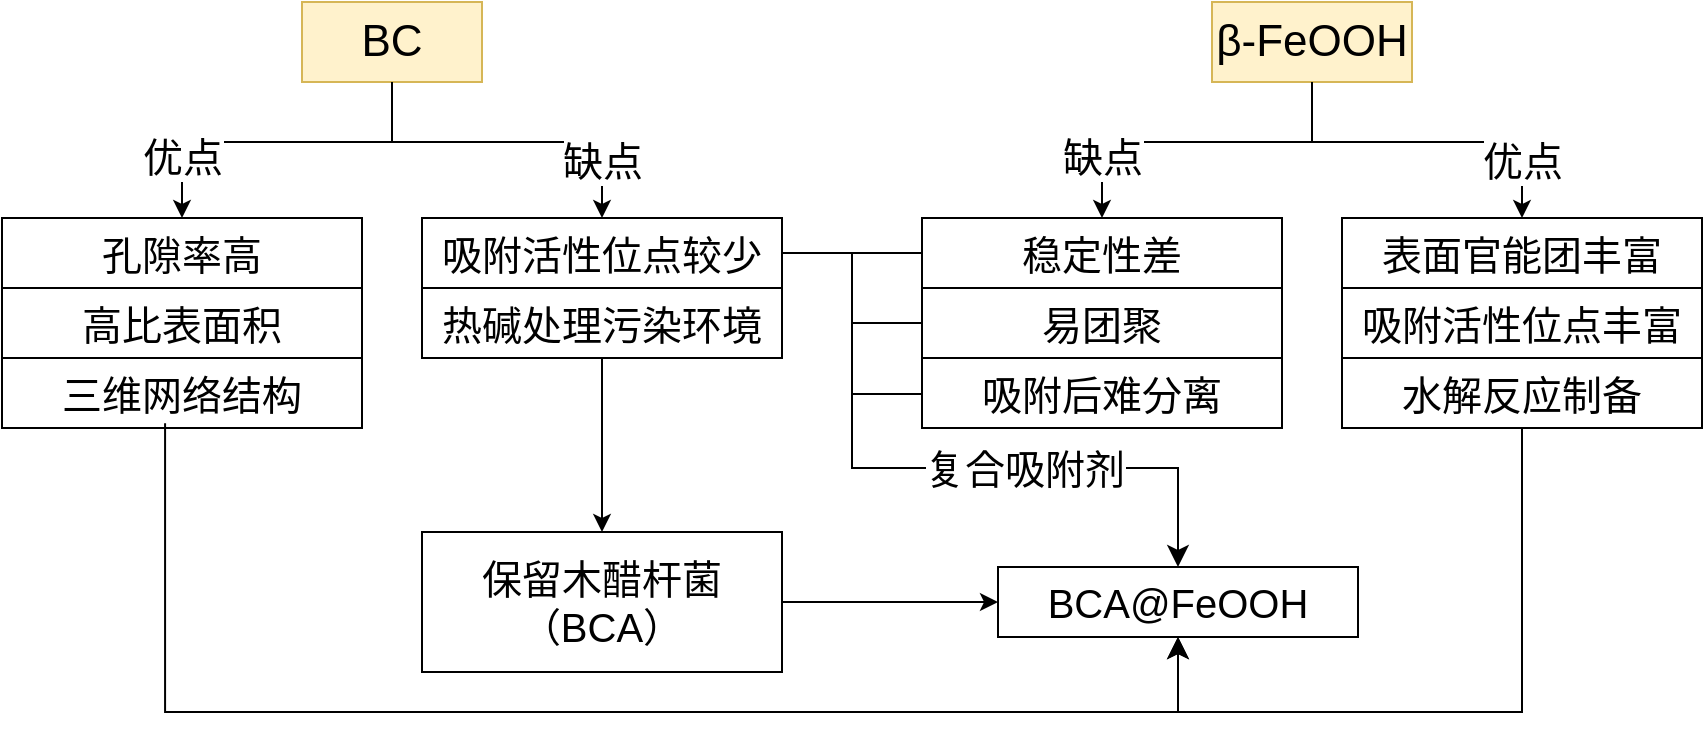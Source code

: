 <mxfile version="27.0.6">
  <diagram name="Page-1" id="lwQXRpGHXBCCs9l4Dj0U">
    <mxGraphModel dx="1603" dy="935" grid="0" gridSize="10" guides="1" tooltips="1" connect="1" arrows="1" fold="1" page="1" pageScale="1" pageWidth="850" pageHeight="1100" math="0" shadow="0">
      <root>
        <mxCell id="0" />
        <mxCell id="1" parent="0" />
        <mxCell id="SA-Ay3tSNWgj5w2SH-CG-1" value="&lt;font style=&quot;font-size: 22px;&quot;&gt;BC&lt;/font&gt;" style="rounded=0;whiteSpace=wrap;html=1;fillColor=#fff2cc;strokeColor=#d6b656;" vertex="1" parent="1">
          <mxGeometry x="200" y="90" width="90" height="40" as="geometry" />
        </mxCell>
        <mxCell id="SA-Ay3tSNWgj5w2SH-CG-7" value="&lt;font style=&quot;font-size: 20px;&quot;&gt;孔隙率高&lt;/font&gt;" style="rounded=0;whiteSpace=wrap;html=1;align=center;verticalAlign=middle;" vertex="1" parent="1">
          <mxGeometry x="50" y="198" width="180" height="35" as="geometry" />
        </mxCell>
        <mxCell id="SA-Ay3tSNWgj5w2SH-CG-8" value="&lt;font style=&quot;font-size: 20px;&quot;&gt;吸附活性位点较少&lt;/font&gt;" style="rounded=0;whiteSpace=wrap;html=1;align=center;verticalAlign=middle;" vertex="1" parent="1">
          <mxGeometry x="260" y="198" width="180" height="35" as="geometry" />
        </mxCell>
        <mxCell id="SA-Ay3tSNWgj5w2SH-CG-12" value="" style="endArrow=classic;startArrow=classic;html=1;rounded=0;exitX=0.5;exitY=0;exitDx=0;exitDy=0;" edge="1" parent="1" source="SA-Ay3tSNWgj5w2SH-CG-7" target="SA-Ay3tSNWgj5w2SH-CG-8">
          <mxGeometry width="50" height="50" relative="1" as="geometry">
            <mxPoint x="160" y="197.7" as="sourcePoint" />
            <mxPoint x="240" y="200" as="targetPoint" />
            <Array as="points">
              <mxPoint x="140" y="160" />
              <mxPoint x="350" y="160" />
            </Array>
          </mxGeometry>
        </mxCell>
        <mxCell id="SA-Ay3tSNWgj5w2SH-CG-19" value="缺点" style="edgeLabel;html=1;align=center;verticalAlign=middle;resizable=0;points=[];fontSize=20;" vertex="1" connectable="0" parent="SA-Ay3tSNWgj5w2SH-CG-12">
          <mxGeometry x="0.821" y="-2" relative="1" as="geometry">
            <mxPoint x="2" y="-4" as="offset" />
          </mxGeometry>
        </mxCell>
        <mxCell id="SA-Ay3tSNWgj5w2SH-CG-20" value="优点" style="edgeLabel;html=1;align=center;verticalAlign=middle;resizable=0;points=[];fontSize=20;" vertex="1" connectable="0" parent="SA-Ay3tSNWgj5w2SH-CG-12">
          <mxGeometry x="-0.782" relative="1" as="geometry">
            <mxPoint as="offset" />
          </mxGeometry>
        </mxCell>
        <mxCell id="SA-Ay3tSNWgj5w2SH-CG-15" value="" style="endArrow=none;html=1;rounded=0;entryX=0.5;entryY=1;entryDx=0;entryDy=0;" edge="1" parent="1" target="SA-Ay3tSNWgj5w2SH-CG-1">
          <mxGeometry width="50" height="50" relative="1" as="geometry">
            <mxPoint x="245" y="160" as="sourcePoint" />
            <mxPoint x="250" y="200" as="targetPoint" />
          </mxGeometry>
        </mxCell>
        <mxCell id="SA-Ay3tSNWgj5w2SH-CG-69" value="" style="edgeStyle=orthogonalEdgeStyle;rounded=0;orthogonalLoop=1;jettySize=auto;html=1;" edge="1" parent="1" source="SA-Ay3tSNWgj5w2SH-CG-25" target="SA-Ay3tSNWgj5w2SH-CG-68">
          <mxGeometry relative="1" as="geometry" />
        </mxCell>
        <mxCell id="SA-Ay3tSNWgj5w2SH-CG-25" value="&lt;font style=&quot;font-size: 20px;&quot;&gt;热碱处理污染环境&lt;/font&gt;" style="rounded=0;whiteSpace=wrap;html=1;align=center;verticalAlign=middle;" vertex="1" parent="1">
          <mxGeometry x="260" y="233" width="180" height="35" as="geometry" />
        </mxCell>
        <mxCell id="SA-Ay3tSNWgj5w2SH-CG-26" value="&lt;font style=&quot;font-size: 20px;&quot;&gt;高比表面积&lt;/font&gt;" style="rounded=0;whiteSpace=wrap;html=1;align=center;verticalAlign=middle;" vertex="1" parent="1">
          <mxGeometry x="50" y="233" width="180" height="35" as="geometry" />
        </mxCell>
        <mxCell id="SA-Ay3tSNWgj5w2SH-CG-35" value="&lt;font style=&quot;font-size: 22px;&quot;&gt;β-FeOOH&lt;/font&gt;" style="rounded=0;whiteSpace=wrap;html=1;fillColor=#fff2cc;strokeColor=#d6b656;" vertex="1" parent="1">
          <mxGeometry x="655" y="90" width="100" height="40" as="geometry" />
        </mxCell>
        <mxCell id="SA-Ay3tSNWgj5w2SH-CG-36" value="&lt;font style=&quot;font-size: 20px;&quot;&gt;稳定性差&lt;/font&gt;" style="rounded=0;whiteSpace=wrap;html=1;align=center;verticalAlign=middle;" vertex="1" parent="1">
          <mxGeometry x="510" y="198" width="180" height="35" as="geometry" />
        </mxCell>
        <mxCell id="SA-Ay3tSNWgj5w2SH-CG-37" value="&lt;span style=&quot;font-size: 20px;&quot;&gt;表面官能团丰富&lt;/span&gt;" style="rounded=0;whiteSpace=wrap;html=1;align=center;verticalAlign=middle;" vertex="1" parent="1">
          <mxGeometry x="720" y="198" width="180" height="35" as="geometry" />
        </mxCell>
        <mxCell id="SA-Ay3tSNWgj5w2SH-CG-38" value="" style="endArrow=classic;startArrow=classic;html=1;rounded=0;exitX=0.5;exitY=0;exitDx=0;exitDy=0;" edge="1" parent="1" source="SA-Ay3tSNWgj5w2SH-CG-36" target="SA-Ay3tSNWgj5w2SH-CG-37">
          <mxGeometry width="50" height="50" relative="1" as="geometry">
            <mxPoint x="620" y="197.7" as="sourcePoint" />
            <mxPoint x="700" y="200" as="targetPoint" />
            <Array as="points">
              <mxPoint x="600" y="160" />
              <mxPoint x="810" y="160" />
            </Array>
          </mxGeometry>
        </mxCell>
        <mxCell id="SA-Ay3tSNWgj5w2SH-CG-39" value="优点" style="edgeLabel;html=1;align=center;verticalAlign=middle;resizable=0;points=[];fontSize=20;" vertex="1" connectable="0" parent="SA-Ay3tSNWgj5w2SH-CG-38">
          <mxGeometry x="0.821" y="-2" relative="1" as="geometry">
            <mxPoint x="2" y="-4" as="offset" />
          </mxGeometry>
        </mxCell>
        <mxCell id="SA-Ay3tSNWgj5w2SH-CG-40" value="缺点" style="edgeLabel;html=1;align=center;verticalAlign=middle;resizable=0;points=[];fontSize=20;" vertex="1" connectable="0" parent="SA-Ay3tSNWgj5w2SH-CG-38">
          <mxGeometry x="-0.782" relative="1" as="geometry">
            <mxPoint as="offset" />
          </mxGeometry>
        </mxCell>
        <mxCell id="SA-Ay3tSNWgj5w2SH-CG-41" value="" style="endArrow=none;html=1;rounded=0;entryX=0.5;entryY=1;entryDx=0;entryDy=0;" edge="1" parent="1" target="SA-Ay3tSNWgj5w2SH-CG-35">
          <mxGeometry width="50" height="50" relative="1" as="geometry">
            <mxPoint x="705" y="160" as="sourcePoint" />
            <mxPoint x="710" y="200" as="targetPoint" />
          </mxGeometry>
        </mxCell>
        <mxCell id="SA-Ay3tSNWgj5w2SH-CG-42" value="&lt;font style=&quot;font-size: 20px;&quot;&gt;吸附活性位点丰富&lt;/font&gt;" style="rounded=0;whiteSpace=wrap;html=1;align=center;verticalAlign=middle;" vertex="1" parent="1">
          <mxGeometry x="720" y="233" width="180" height="35" as="geometry" />
        </mxCell>
        <mxCell id="SA-Ay3tSNWgj5w2SH-CG-43" value="&lt;font style=&quot;font-size: 20px;&quot;&gt;易团聚&lt;/font&gt;" style="rounded=0;whiteSpace=wrap;html=1;align=center;verticalAlign=middle;" vertex="1" parent="1">
          <mxGeometry x="510" y="233" width="180" height="35" as="geometry" />
        </mxCell>
        <mxCell id="SA-Ay3tSNWgj5w2SH-CG-45" value="&lt;font style=&quot;font-size: 20px;&quot;&gt;吸附后难分离&lt;/font&gt;" style="rounded=0;whiteSpace=wrap;html=1;align=center;verticalAlign=middle;" vertex="1" parent="1">
          <mxGeometry x="510" y="268" width="180" height="35" as="geometry" />
        </mxCell>
        <mxCell id="SA-Ay3tSNWgj5w2SH-CG-46" value="&lt;font style=&quot;font-size: 20px;&quot;&gt;水解反应制备&lt;/font&gt;" style="rounded=0;whiteSpace=wrap;html=1;align=center;verticalAlign=middle;" vertex="1" parent="1">
          <mxGeometry x="720" y="268" width="180" height="35" as="geometry" />
        </mxCell>
        <mxCell id="SA-Ay3tSNWgj5w2SH-CG-47" value="&lt;font style=&quot;font-size: 20px;&quot;&gt;三维网络结构&lt;/font&gt;" style="rounded=0;whiteSpace=wrap;html=1;align=center;verticalAlign=middle;" vertex="1" parent="1">
          <mxGeometry x="50" y="268" width="180" height="35" as="geometry" />
        </mxCell>
        <mxCell id="SA-Ay3tSNWgj5w2SH-CG-56" value="" style="endArrow=none;html=1;rounded=0;entryX=0;entryY=0.5;entryDx=0;entryDy=0;" edge="1" parent="1">
          <mxGeometry width="50" height="50" relative="1" as="geometry">
            <mxPoint x="475" y="286" as="sourcePoint" />
            <mxPoint x="510" y="286" as="targetPoint" />
          </mxGeometry>
        </mxCell>
        <mxCell id="SA-Ay3tSNWgj5w2SH-CG-58" value="" style="endArrow=none;html=1;rounded=0;entryX=0;entryY=0.5;entryDx=0;entryDy=0;" edge="1" parent="1">
          <mxGeometry width="50" height="50" relative="1" as="geometry">
            <mxPoint x="475" y="250.44" as="sourcePoint" />
            <mxPoint x="510" y="250.44" as="targetPoint" />
          </mxGeometry>
        </mxCell>
        <mxCell id="SA-Ay3tSNWgj5w2SH-CG-64" value="" style="endArrow=none;html=1;rounded=0;entryX=0;entryY=0.5;entryDx=0;entryDy=0;exitX=1;exitY=0.5;exitDx=0;exitDy=0;" edge="1" parent="1" source="SA-Ay3tSNWgj5w2SH-CG-8" target="SA-Ay3tSNWgj5w2SH-CG-36">
          <mxGeometry width="50" height="50" relative="1" as="geometry">
            <mxPoint x="454" y="260" as="sourcePoint" />
            <mxPoint x="504" y="210" as="targetPoint" />
          </mxGeometry>
        </mxCell>
        <mxCell id="SA-Ay3tSNWgj5w2SH-CG-80" value="" style="edgeStyle=orthogonalEdgeStyle;rounded=0;orthogonalLoop=1;jettySize=auto;html=1;" edge="1" parent="1" source="SA-Ay3tSNWgj5w2SH-CG-68" target="SA-Ay3tSNWgj5w2SH-CG-79">
          <mxGeometry relative="1" as="geometry" />
        </mxCell>
        <mxCell id="SA-Ay3tSNWgj5w2SH-CG-68" value="&lt;font style=&quot;font-size: 20px;&quot;&gt;保留木醋杆菌（BCA）&lt;/font&gt;" style="whiteSpace=wrap;html=1;rounded=0;" vertex="1" parent="1">
          <mxGeometry x="260" y="355" width="180" height="70" as="geometry" />
        </mxCell>
        <mxCell id="SA-Ay3tSNWgj5w2SH-CG-71" value="" style="edgeStyle=elbowEdgeStyle;elbow=vertical;endArrow=classic;html=1;curved=0;rounded=0;endSize=8;startSize=8;entryX=0.5;entryY=0;entryDx=0;entryDy=0;" edge="1" parent="1" target="SA-Ay3tSNWgj5w2SH-CG-79">
          <mxGeometry width="50" height="50" relative="1" as="geometry">
            <mxPoint x="475" y="216" as="sourcePoint" />
            <mxPoint x="576" y="350" as="targetPoint" />
            <Array as="points">
              <mxPoint x="533" y="323" />
            </Array>
          </mxGeometry>
        </mxCell>
        <mxCell id="SA-Ay3tSNWgj5w2SH-CG-72" value="复合吸附剂" style="edgeLabel;html=1;align=center;verticalAlign=middle;resizable=0;points=[];fontSize=20;" vertex="1" connectable="0" parent="SA-Ay3tSNWgj5w2SH-CG-71">
          <mxGeometry x="0.449" relative="1" as="geometry">
            <mxPoint x="-39" as="offset" />
          </mxGeometry>
        </mxCell>
        <mxCell id="SA-Ay3tSNWgj5w2SH-CG-79" value="BCA@FeOOH" style="whiteSpace=wrap;html=1;rounded=0;fontSize=20;" vertex="1" parent="1">
          <mxGeometry x="548" y="372.5" width="180" height="35" as="geometry" />
        </mxCell>
        <mxCell id="SA-Ay3tSNWgj5w2SH-CG-82" value="" style="edgeStyle=elbowEdgeStyle;elbow=vertical;endArrow=classic;html=1;curved=0;rounded=0;endSize=8;startSize=8;exitX=0.453;exitY=0.931;exitDx=0;exitDy=0;exitPerimeter=0;entryX=0.5;entryY=1;entryDx=0;entryDy=0;" edge="1" parent="1" source="SA-Ay3tSNWgj5w2SH-CG-47" target="SA-Ay3tSNWgj5w2SH-CG-79">
          <mxGeometry width="50" height="50" relative="1" as="geometry">
            <mxPoint x="110" y="475" as="sourcePoint" />
            <mxPoint x="160" y="425" as="targetPoint" />
            <Array as="points">
              <mxPoint x="132" y="445" />
            </Array>
          </mxGeometry>
        </mxCell>
        <mxCell id="SA-Ay3tSNWgj5w2SH-CG-87" value="" style="edgeStyle=elbowEdgeStyle;elbow=vertical;endArrow=classic;html=1;curved=0;rounded=0;endSize=8;startSize=8;exitX=0.5;exitY=1;exitDx=0;exitDy=0;entryX=0.5;entryY=1;entryDx=0;entryDy=0;" edge="1" parent="1" source="SA-Ay3tSNWgj5w2SH-CG-46" target="SA-Ay3tSNWgj5w2SH-CG-79">
          <mxGeometry width="50" height="50" relative="1" as="geometry">
            <mxPoint x="570" y="391" as="sourcePoint" />
            <mxPoint x="620" y="341" as="targetPoint" />
            <Array as="points">
              <mxPoint x="780" y="445" />
            </Array>
          </mxGeometry>
        </mxCell>
      </root>
    </mxGraphModel>
  </diagram>
</mxfile>
